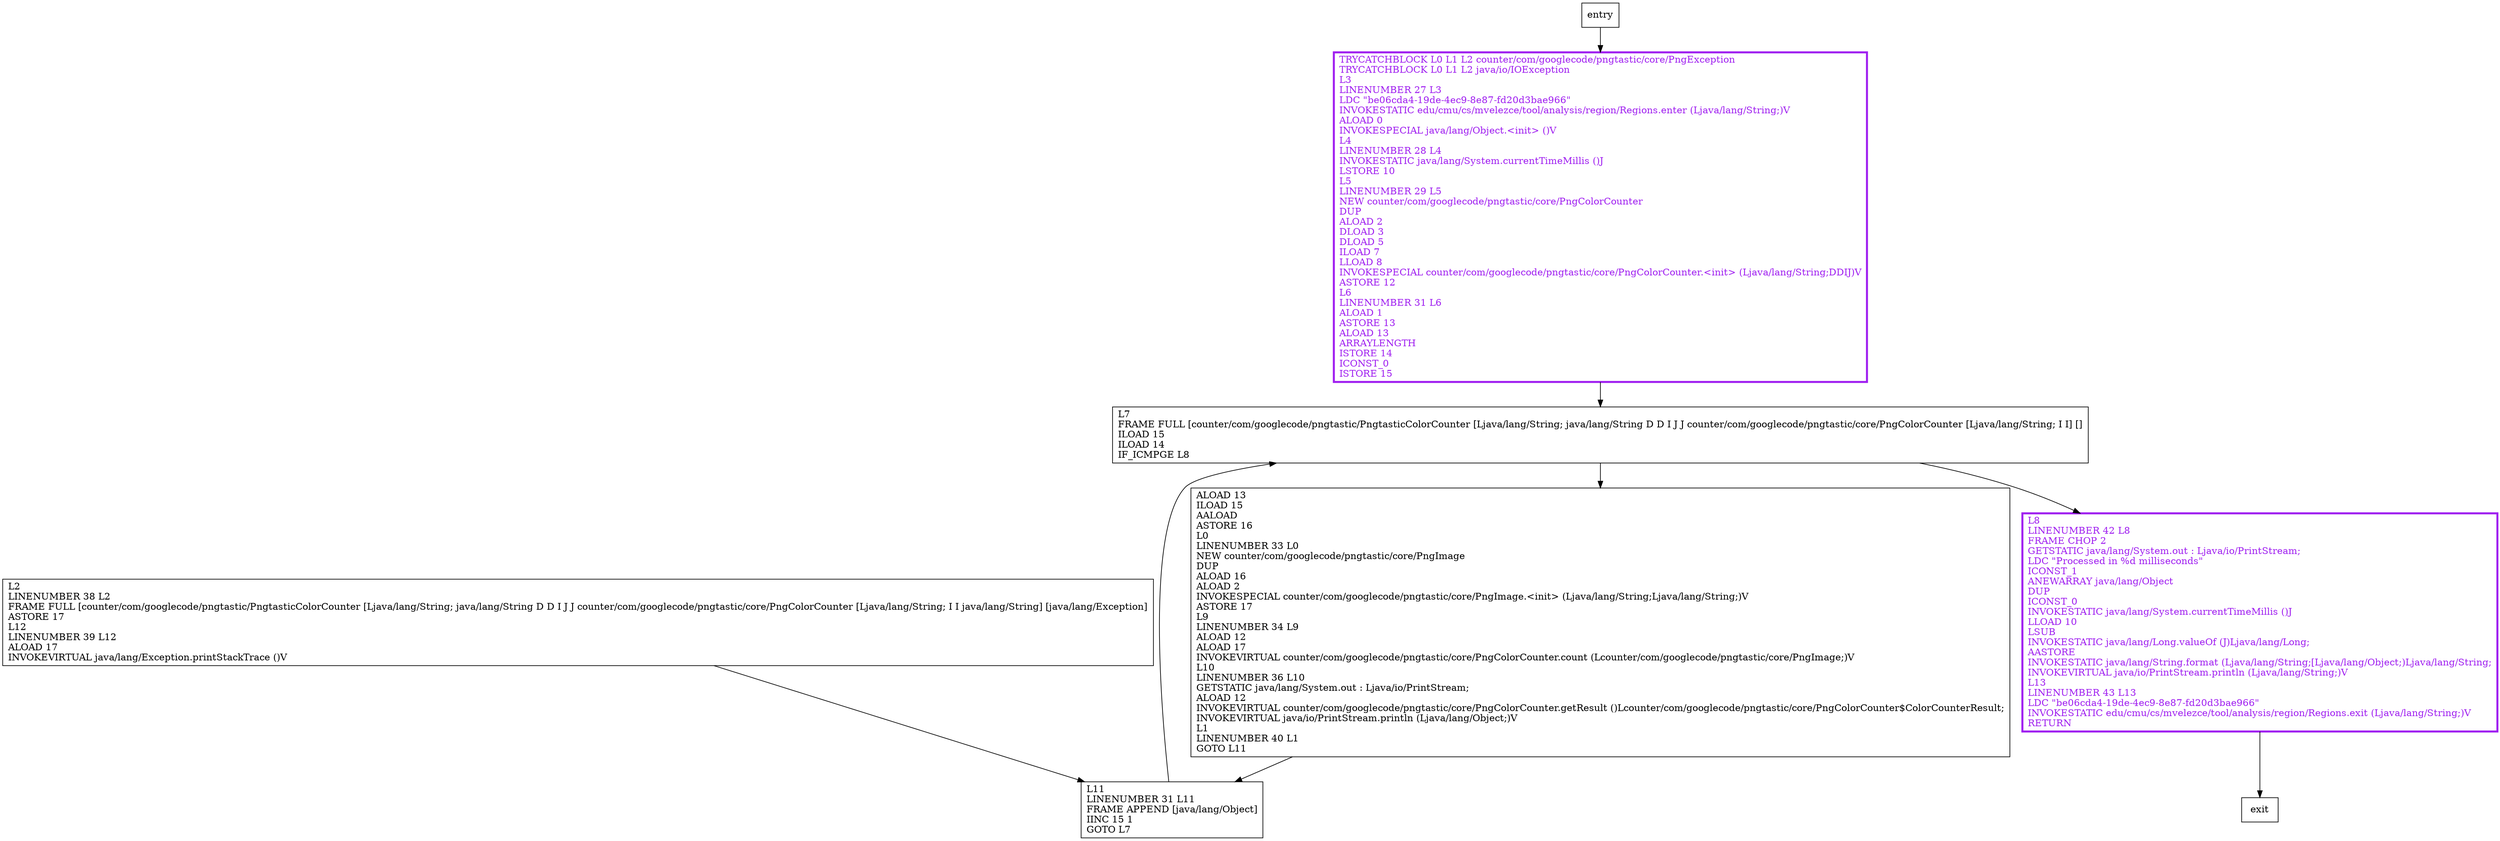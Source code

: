 digraph <init> {
node [shape=record];
925574515 [label="L8\lLINENUMBER 42 L8\lFRAME CHOP 2\lGETSTATIC java/lang/System.out : Ljava/io/PrintStream;\lLDC \"Processed in %d milliseconds\"\lICONST_1\lANEWARRAY java/lang/Object\lDUP\lICONST_0\lINVOKESTATIC java/lang/System.currentTimeMillis ()J\lLLOAD 10\lLSUB\lINVOKESTATIC java/lang/Long.valueOf (J)Ljava/lang/Long;\lAASTORE\lINVOKESTATIC java/lang/String.format (Ljava/lang/String;[Ljava/lang/Object;)Ljava/lang/String;\lINVOKEVIRTUAL java/io/PrintStream.println (Ljava/lang/String;)V\lL13\lLINENUMBER 43 L13\lLDC \"be06cda4-19de-4ec9-8e87-fd20d3bae966\"\lINVOKESTATIC edu/cmu/cs/mvelezce/tool/analysis/region/Regions.exit (Ljava/lang/String;)V\lRETURN\l"];
2019896341 [label="TRYCATCHBLOCK L0 L1 L2 counter/com/googlecode/pngtastic/core/PngException\lTRYCATCHBLOCK L0 L1 L2 java/io/IOException\lL3\lLINENUMBER 27 L3\lLDC \"be06cda4-19de-4ec9-8e87-fd20d3bae966\"\lINVOKESTATIC edu/cmu/cs/mvelezce/tool/analysis/region/Regions.enter (Ljava/lang/String;)V\lALOAD 0\lINVOKESPECIAL java/lang/Object.\<init\> ()V\lL4\lLINENUMBER 28 L4\lINVOKESTATIC java/lang/System.currentTimeMillis ()J\lLSTORE 10\lL5\lLINENUMBER 29 L5\lNEW counter/com/googlecode/pngtastic/core/PngColorCounter\lDUP\lALOAD 2\lDLOAD 3\lDLOAD 5\lILOAD 7\lLLOAD 8\lINVOKESPECIAL counter/com/googlecode/pngtastic/core/PngColorCounter.\<init\> (Ljava/lang/String;DDIJ)V\lASTORE 12\lL6\lLINENUMBER 31 L6\lALOAD 1\lASTORE 13\lALOAD 13\lARRAYLENGTH\lISTORE 14\lICONST_0\lISTORE 15\l"];
1727895059 [label="ALOAD 13\lILOAD 15\lAALOAD\lASTORE 16\lL0\lLINENUMBER 33 L0\lNEW counter/com/googlecode/pngtastic/core/PngImage\lDUP\lALOAD 16\lALOAD 2\lINVOKESPECIAL counter/com/googlecode/pngtastic/core/PngImage.\<init\> (Ljava/lang/String;Ljava/lang/String;)V\lASTORE 17\lL9\lLINENUMBER 34 L9\lALOAD 12\lALOAD 17\lINVOKEVIRTUAL counter/com/googlecode/pngtastic/core/PngColorCounter.count (Lcounter/com/googlecode/pngtastic/core/PngImage;)V\lL10\lLINENUMBER 36 L10\lGETSTATIC java/lang/System.out : Ljava/io/PrintStream;\lALOAD 12\lINVOKEVIRTUAL counter/com/googlecode/pngtastic/core/PngColorCounter.getResult ()Lcounter/com/googlecode/pngtastic/core/PngColorCounter$ColorCounterResult;\lINVOKEVIRTUAL java/io/PrintStream.println (Ljava/lang/Object;)V\lL1\lLINENUMBER 40 L1\lGOTO L11\l"];
1547671064 [label="L11\lLINENUMBER 31 L11\lFRAME APPEND [java/lang/Object]\lIINC 15 1\lGOTO L7\l"];
1669705853 [label="L7\lFRAME FULL [counter/com/googlecode/pngtastic/PngtasticColorCounter [Ljava/lang/String; java/lang/String D D I J J counter/com/googlecode/pngtastic/core/PngColorCounter [Ljava/lang/String; I I] []\lILOAD 15\lILOAD 14\lIF_ICMPGE L8\l"];
233507854 [label="L2\lLINENUMBER 38 L2\lFRAME FULL [counter/com/googlecode/pngtastic/PngtasticColorCounter [Ljava/lang/String; java/lang/String D D I J J counter/com/googlecode/pngtastic/core/PngColorCounter [Ljava/lang/String; I I java/lang/String] [java/lang/Exception]\lASTORE 17\lL12\lLINENUMBER 39 L12\lALOAD 17\lINVOKEVIRTUAL java/lang/Exception.printStackTrace ()V\l"];
entry;
exit;
entry -> 2019896341;
925574515 -> exit;
2019896341 -> 1669705853;
1727895059 -> 1547671064;
1547671064 -> 1669705853;
1669705853 -> 925574515;
1669705853 -> 1727895059;
233507854 -> 1547671064;
925574515[fontcolor="purple", penwidth=3, color="purple"];
2019896341[fontcolor="purple", penwidth=3, color="purple"];
}
